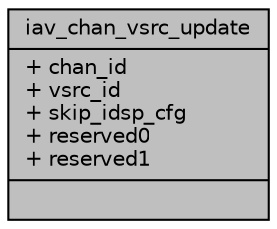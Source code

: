 digraph "iav_chan_vsrc_update"
{
 // INTERACTIVE_SVG=YES
 // LATEX_PDF_SIZE
  bgcolor="transparent";
  edge [fontname="Helvetica",fontsize="10",labelfontname="Helvetica",labelfontsize="10"];
  node [fontname="Helvetica",fontsize="10",shape=record];
  Node1 [label="{iav_chan_vsrc_update\n|+ chan_id\l+ vsrc_id\l+ skip_idsp_cfg\l+ reserved0\l+ reserved1\l|}",height=0.2,width=0.4,color="black", fillcolor="grey75", style="filled", fontcolor="black",tooltip=" "];
}
